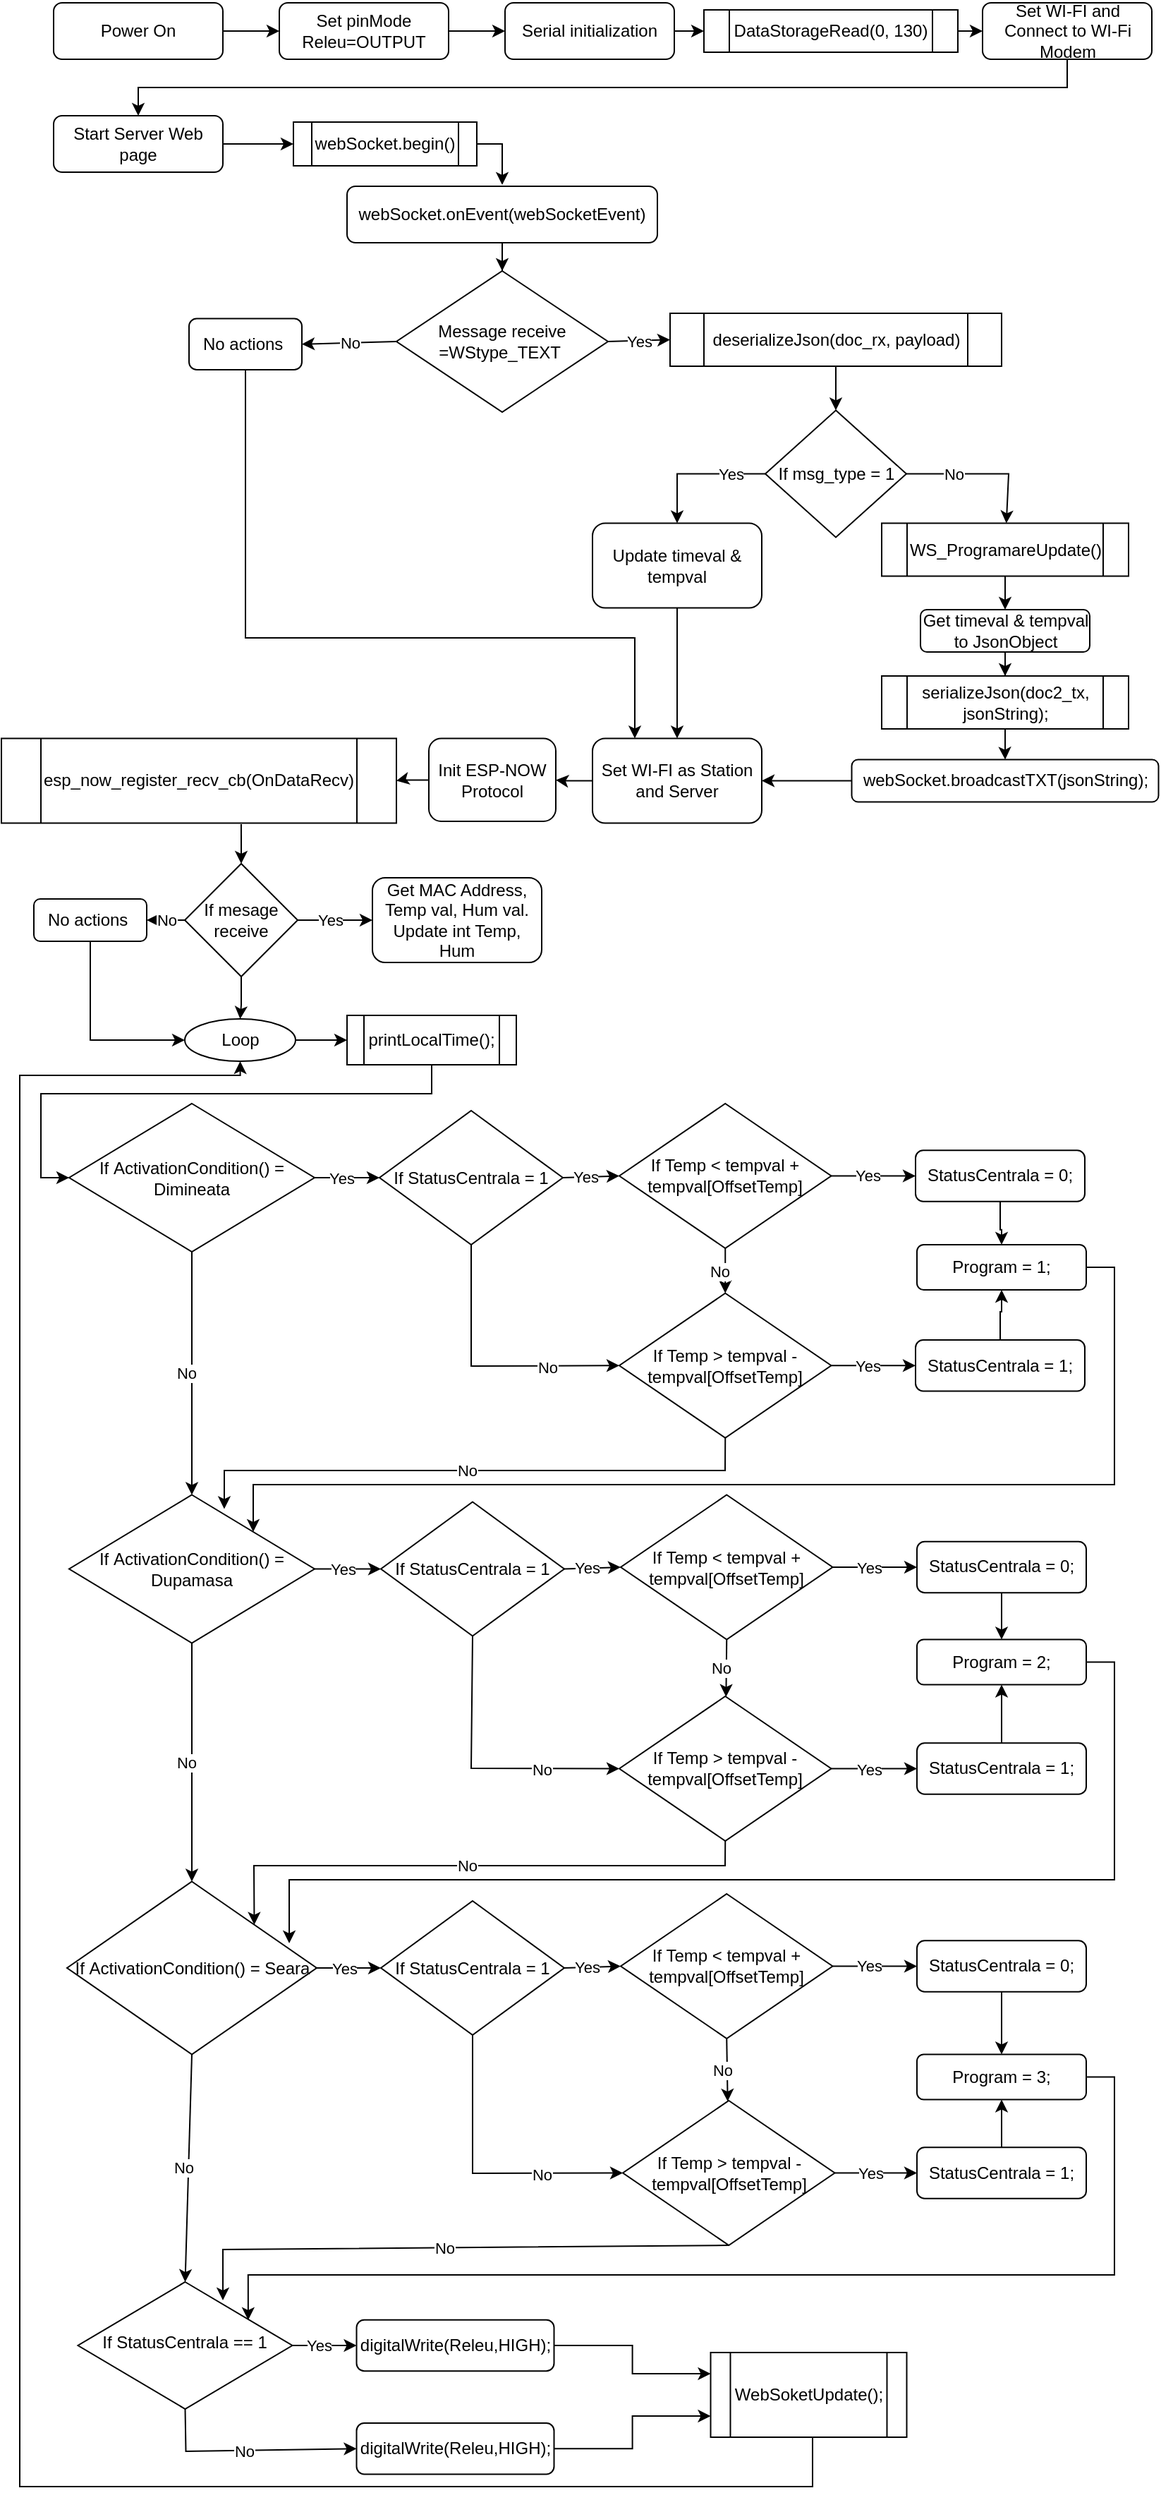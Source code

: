 <mxfile version="18.1.3" type="github">
  <diagram id="C5RBs43oDa-KdzZeNtuy" name="Page-1">
    <mxGraphModel dx="1673" dy="934" grid="1" gridSize="10" guides="1" tooltips="1" connect="1" arrows="1" fold="1" page="1" pageScale="1" pageWidth="827" pageHeight="1169" math="0" shadow="0">
      <root>
        <object label="" Master="" id="WIyWlLk6GJQsqaUBKTNV-0">
          <mxCell />
        </object>
        <mxCell id="WIyWlLk6GJQsqaUBKTNV-1" parent="WIyWlLk6GJQsqaUBKTNV-0" />
        <mxCell id="meUcSHUeITum9BE1VtoY-21" style="edgeStyle=orthogonalEdgeStyle;rounded=0;orthogonalLoop=1;jettySize=auto;html=1;exitX=1;exitY=0.5;exitDx=0;exitDy=0;entryX=0;entryY=0.5;entryDx=0;entryDy=0;" edge="1" parent="WIyWlLk6GJQsqaUBKTNV-1" source="WIyWlLk6GJQsqaUBKTNV-3" target="meUcSHUeITum9BE1VtoY-17">
          <mxGeometry relative="1" as="geometry" />
        </mxCell>
        <mxCell id="WIyWlLk6GJQsqaUBKTNV-3" value="Power On" style="rounded=1;whiteSpace=wrap;html=1;fontSize=12;glass=0;strokeWidth=1;shadow=0;" parent="WIyWlLk6GJQsqaUBKTNV-1" vertex="1">
          <mxGeometry x="40" y="40" width="120" height="40" as="geometry" />
        </mxCell>
        <mxCell id="WIyWlLk6GJQsqaUBKTNV-6" value="If StatusCentrala == 1" style="rhombus;whiteSpace=wrap;html=1;shadow=0;fontFamily=Helvetica;fontSize=12;align=center;strokeWidth=1;spacing=6;spacingTop=-4;" parent="WIyWlLk6GJQsqaUBKTNV-1" vertex="1">
          <mxGeometry x="57.25" y="1655" width="152" height="90" as="geometry" />
        </mxCell>
        <mxCell id="meUcSHUeITum9BE1VtoY-23" style="edgeStyle=orthogonalEdgeStyle;rounded=0;orthogonalLoop=1;jettySize=auto;html=1;exitX=1;exitY=0.5;exitDx=0;exitDy=0;entryX=0;entryY=0.5;entryDx=0;entryDy=0;" edge="1" parent="WIyWlLk6GJQsqaUBKTNV-1" source="meUcSHUeITum9BE1VtoY-15" target="meUcSHUeITum9BE1VtoY-62">
          <mxGeometry relative="1" as="geometry">
            <mxPoint x="520" y="60" as="targetPoint" />
          </mxGeometry>
        </mxCell>
        <mxCell id="meUcSHUeITum9BE1VtoY-15" value="Serial initialization" style="rounded=1;whiteSpace=wrap;html=1;fontSize=12;glass=0;strokeWidth=1;shadow=0;" vertex="1" parent="WIyWlLk6GJQsqaUBKTNV-1">
          <mxGeometry x="360" y="40" width="120" height="40" as="geometry" />
        </mxCell>
        <mxCell id="meUcSHUeITum9BE1VtoY-22" style="edgeStyle=orthogonalEdgeStyle;rounded=0;orthogonalLoop=1;jettySize=auto;html=1;exitX=1;exitY=0.5;exitDx=0;exitDy=0;entryX=0;entryY=0.5;entryDx=0;entryDy=0;" edge="1" parent="WIyWlLk6GJQsqaUBKTNV-1" source="meUcSHUeITum9BE1VtoY-17" target="meUcSHUeITum9BE1VtoY-15">
          <mxGeometry relative="1" as="geometry" />
        </mxCell>
        <mxCell id="meUcSHUeITum9BE1VtoY-17" value="Set pinMode Releu=OUTPUT" style="rounded=1;whiteSpace=wrap;html=1;fontSize=12;glass=0;strokeWidth=1;shadow=0;" vertex="1" parent="WIyWlLk6GJQsqaUBKTNV-1">
          <mxGeometry x="200" y="40" width="120" height="40" as="geometry" />
        </mxCell>
        <mxCell id="meUcSHUeITum9BE1VtoY-18" style="edgeStyle=orthogonalEdgeStyle;rounded=0;orthogonalLoop=1;jettySize=auto;html=1;exitX=0.5;exitY=1;exitDx=0;exitDy=0;" edge="1" parent="WIyWlLk6GJQsqaUBKTNV-1" source="meUcSHUeITum9BE1VtoY-15" target="meUcSHUeITum9BE1VtoY-15">
          <mxGeometry relative="1" as="geometry" />
        </mxCell>
        <mxCell id="meUcSHUeITum9BE1VtoY-25" style="edgeStyle=orthogonalEdgeStyle;rounded=0;orthogonalLoop=1;jettySize=auto;html=1;exitX=1;exitY=0.5;exitDx=0;exitDy=0;entryX=0;entryY=0.5;entryDx=0;entryDy=0;" edge="1" parent="WIyWlLk6GJQsqaUBKTNV-1" source="meUcSHUeITum9BE1VtoY-62" target="meUcSHUeITum9BE1VtoY-24">
          <mxGeometry relative="1" as="geometry">
            <mxPoint x="640" y="60" as="sourcePoint" />
          </mxGeometry>
        </mxCell>
        <mxCell id="meUcSHUeITum9BE1VtoY-28" style="edgeStyle=orthogonalEdgeStyle;rounded=0;orthogonalLoop=1;jettySize=auto;html=1;exitX=0.5;exitY=1;exitDx=0;exitDy=0;entryX=0.5;entryY=0;entryDx=0;entryDy=0;" edge="1" parent="WIyWlLk6GJQsqaUBKTNV-1" source="meUcSHUeITum9BE1VtoY-24" target="meUcSHUeITum9BE1VtoY-26">
          <mxGeometry relative="1" as="geometry" />
        </mxCell>
        <mxCell id="meUcSHUeITum9BE1VtoY-24" value="Set WI-FI and Connect to WI-Fi Modem" style="rounded=1;whiteSpace=wrap;html=1;fontSize=12;glass=0;strokeWidth=1;shadow=0;" vertex="1" parent="WIyWlLk6GJQsqaUBKTNV-1">
          <mxGeometry x="698.5" y="40" width="120" height="40" as="geometry" />
        </mxCell>
        <mxCell id="meUcSHUeITum9BE1VtoY-29" style="edgeStyle=orthogonalEdgeStyle;rounded=0;orthogonalLoop=1;jettySize=auto;html=1;exitX=1;exitY=0.5;exitDx=0;exitDy=0;entryX=0;entryY=0.5;entryDx=0;entryDy=0;" edge="1" parent="WIyWlLk6GJQsqaUBKTNV-1" source="meUcSHUeITum9BE1VtoY-26" target="meUcSHUeITum9BE1VtoY-60">
          <mxGeometry relative="1" as="geometry">
            <mxPoint x="200" y="140" as="targetPoint" />
          </mxGeometry>
        </mxCell>
        <mxCell id="meUcSHUeITum9BE1VtoY-26" value="Start Server Web page" style="rounded=1;whiteSpace=wrap;html=1;fontSize=12;glass=0;strokeWidth=1;shadow=0;" vertex="1" parent="WIyWlLk6GJQsqaUBKTNV-1">
          <mxGeometry x="40" y="120" width="120" height="40" as="geometry" />
        </mxCell>
        <mxCell id="meUcSHUeITum9BE1VtoY-32" style="edgeStyle=orthogonalEdgeStyle;rounded=0;orthogonalLoop=1;jettySize=auto;html=1;exitX=1;exitY=0.5;exitDx=0;exitDy=0;entryX=0.5;entryY=0;entryDx=0;entryDy=0;" edge="1" parent="WIyWlLk6GJQsqaUBKTNV-1" source="meUcSHUeITum9BE1VtoY-60" target="meUcSHUeITum9BE1VtoY-30">
          <mxGeometry relative="1" as="geometry">
            <mxPoint x="320" y="140" as="sourcePoint" />
          </mxGeometry>
        </mxCell>
        <mxCell id="meUcSHUeITum9BE1VtoY-36" style="edgeStyle=orthogonalEdgeStyle;rounded=0;orthogonalLoop=1;jettySize=auto;html=1;entryX=0.5;entryY=0;entryDx=0;entryDy=0;" edge="1" parent="WIyWlLk6GJQsqaUBKTNV-1" source="meUcSHUeITum9BE1VtoY-30" target="meUcSHUeITum9BE1VtoY-35">
          <mxGeometry relative="1" as="geometry" />
        </mxCell>
        <mxCell id="meUcSHUeITum9BE1VtoY-30" value="webSocket.onEvent(webSocketEvent)" style="rounded=1;whiteSpace=wrap;html=1;fontSize=12;glass=0;strokeWidth=1;shadow=0;perimeterSpacing=1;" vertex="1" parent="WIyWlLk6GJQsqaUBKTNV-1">
          <mxGeometry x="248" y="170" width="220" height="40" as="geometry" />
        </mxCell>
        <mxCell id="meUcSHUeITum9BE1VtoY-35" value="Message receive =WStype_TEXT&amp;nbsp;" style="rhombus;whiteSpace=wrap;html=1;strokeWidth=1;" vertex="1" parent="WIyWlLk6GJQsqaUBKTNV-1">
          <mxGeometry x="283" y="230" width="150" height="100" as="geometry" />
        </mxCell>
        <mxCell id="meUcSHUeITum9BE1VtoY-64" style="edgeStyle=orthogonalEdgeStyle;rounded=0;orthogonalLoop=1;jettySize=auto;html=1;exitX=0.5;exitY=1;exitDx=0;exitDy=0;entryX=0.5;entryY=0;entryDx=0;entryDy=0;" edge="1" parent="WIyWlLk6GJQsqaUBKTNV-1" source="meUcSHUeITum9BE1VtoY-38" target="meUcSHUeITum9BE1VtoY-63">
          <mxGeometry relative="1" as="geometry" />
        </mxCell>
        <mxCell id="meUcSHUeITum9BE1VtoY-38" value="Update timeval &amp;amp; tempval" style="rounded=1;whiteSpace=wrap;html=1;strokeWidth=1;" vertex="1" parent="WIyWlLk6GJQsqaUBKTNV-1">
          <mxGeometry x="422" y="408.75" width="120" height="60" as="geometry" />
        </mxCell>
        <mxCell id="meUcSHUeITum9BE1VtoY-42" style="edgeStyle=orthogonalEdgeStyle;rounded=0;orthogonalLoop=1;jettySize=auto;html=1;exitX=0.5;exitY=1;exitDx=0;exitDy=0;entryX=0.5;entryY=0;entryDx=0;entryDy=0;" edge="1" parent="WIyWlLk6GJQsqaUBKTNV-1" source="meUcSHUeITum9BE1VtoY-39" target="meUcSHUeITum9BE1VtoY-41">
          <mxGeometry relative="1" as="geometry" />
        </mxCell>
        <mxCell id="meUcSHUeITum9BE1VtoY-39" value="&lt;span style=&quot;&quot;&gt;deserializeJson&lt;/span&gt;(doc_rx, payload)" style="shape=process;whiteSpace=wrap;html=1;backgroundOutline=1;strokeWidth=1;" vertex="1" parent="WIyWlLk6GJQsqaUBKTNV-1">
          <mxGeometry x="477" y="260" width="235" height="37.5" as="geometry" />
        </mxCell>
        <mxCell id="meUcSHUeITum9BE1VtoY-41" value="If msg_type = 1" style="rhombus;whiteSpace=wrap;html=1;strokeWidth=1;" vertex="1" parent="WIyWlLk6GJQsqaUBKTNV-1">
          <mxGeometry x="544.5" y="328.75" width="100" height="90" as="geometry" />
        </mxCell>
        <mxCell id="meUcSHUeITum9BE1VtoY-45" value="" style="endArrow=classic;html=1;rounded=0;exitX=1;exitY=0.5;exitDx=0;exitDy=0;" edge="1" parent="WIyWlLk6GJQsqaUBKTNV-1" source="meUcSHUeITum9BE1VtoY-41" target="meUcSHUeITum9BE1VtoY-49">
          <mxGeometry relative="1" as="geometry">
            <mxPoint x="497" y="378.75" as="sourcePoint" />
            <mxPoint x="717" y="418.75" as="targetPoint" />
            <Array as="points">
              <mxPoint x="717" y="373.75" />
            </Array>
          </mxGeometry>
        </mxCell>
        <mxCell id="meUcSHUeITum9BE1VtoY-46" value="No" style="edgeLabel;resizable=0;html=1;align=center;verticalAlign=middle;strokeWidth=1;" connectable="0" vertex="1" parent="meUcSHUeITum9BE1VtoY-45">
          <mxGeometry relative="1" as="geometry">
            <mxPoint x="-21" as="offset" />
          </mxGeometry>
        </mxCell>
        <mxCell id="meUcSHUeITum9BE1VtoY-47" value="" style="endArrow=classic;html=1;rounded=0;exitX=0;exitY=0.5;exitDx=0;exitDy=0;entryX=0.5;entryY=0;entryDx=0;entryDy=0;" edge="1" parent="WIyWlLk6GJQsqaUBKTNV-1" source="meUcSHUeITum9BE1VtoY-41" target="meUcSHUeITum9BE1VtoY-38">
          <mxGeometry relative="1" as="geometry">
            <mxPoint x="497" y="378.75" as="sourcePoint" />
            <mxPoint x="476" y="408.75" as="targetPoint" />
            <Array as="points">
              <mxPoint x="482" y="373.75" />
            </Array>
          </mxGeometry>
        </mxCell>
        <mxCell id="meUcSHUeITum9BE1VtoY-48" value="Yes" style="edgeLabel;resizable=0;html=1;align=center;verticalAlign=middle;strokeWidth=1;" connectable="0" vertex="1" parent="meUcSHUeITum9BE1VtoY-47">
          <mxGeometry relative="1" as="geometry">
            <mxPoint x="24" as="offset" />
          </mxGeometry>
        </mxCell>
        <mxCell id="meUcSHUeITum9BE1VtoY-52" style="edgeStyle=orthogonalEdgeStyle;rounded=0;orthogonalLoop=1;jettySize=auto;html=1;" edge="1" parent="WIyWlLk6GJQsqaUBKTNV-1" source="meUcSHUeITum9BE1VtoY-49" target="meUcSHUeITum9BE1VtoY-50">
          <mxGeometry relative="1" as="geometry" />
        </mxCell>
        <mxCell id="meUcSHUeITum9BE1VtoY-49" value="WS_ProgramareUpdate()" style="shape=process;whiteSpace=wrap;html=1;backgroundOutline=1;strokeWidth=1;" vertex="1" parent="WIyWlLk6GJQsqaUBKTNV-1">
          <mxGeometry x="627" y="408.75" width="175" height="37.5" as="geometry" />
        </mxCell>
        <mxCell id="meUcSHUeITum9BE1VtoY-54" style="edgeStyle=orthogonalEdgeStyle;rounded=0;orthogonalLoop=1;jettySize=auto;html=1;entryX=0.5;entryY=0;entryDx=0;entryDy=0;" edge="1" parent="WIyWlLk6GJQsqaUBKTNV-1" source="meUcSHUeITum9BE1VtoY-50" target="meUcSHUeITum9BE1VtoY-59">
          <mxGeometry relative="1" as="geometry">
            <mxPoint x="714.5" y="526.25" as="targetPoint" />
          </mxGeometry>
        </mxCell>
        <mxCell id="meUcSHUeITum9BE1VtoY-50" value="Get timeval &amp;amp; tempval to JsonObject" style="rounded=1;whiteSpace=wrap;html=1;strokeWidth=1;" vertex="1" parent="WIyWlLk6GJQsqaUBKTNV-1">
          <mxGeometry x="654.5" y="470" width="120" height="30" as="geometry" />
        </mxCell>
        <mxCell id="meUcSHUeITum9BE1VtoY-56" style="edgeStyle=orthogonalEdgeStyle;rounded=0;orthogonalLoop=1;jettySize=auto;html=1;exitX=0.5;exitY=1;exitDx=0;exitDy=0;" edge="1" parent="WIyWlLk6GJQsqaUBKTNV-1" source="meUcSHUeITum9BE1VtoY-59" target="meUcSHUeITum9BE1VtoY-55">
          <mxGeometry relative="1" as="geometry">
            <mxPoint x="714.5" y="556.25" as="sourcePoint" />
          </mxGeometry>
        </mxCell>
        <mxCell id="meUcSHUeITum9BE1VtoY-65" style="edgeStyle=orthogonalEdgeStyle;rounded=0;orthogonalLoop=1;jettySize=auto;html=1;entryX=1;entryY=0.5;entryDx=0;entryDy=0;" edge="1" parent="WIyWlLk6GJQsqaUBKTNV-1" source="meUcSHUeITum9BE1VtoY-55" target="meUcSHUeITum9BE1VtoY-63">
          <mxGeometry relative="1" as="geometry" />
        </mxCell>
        <mxCell id="meUcSHUeITum9BE1VtoY-55" value="webSocket.broadcastTXT(jsonString);" style="rounded=1;whiteSpace=wrap;html=1;strokeWidth=1;" vertex="1" parent="WIyWlLk6GJQsqaUBKTNV-1">
          <mxGeometry x="605.75" y="576.25" width="217.5" height="30" as="geometry" />
        </mxCell>
        <mxCell id="meUcSHUeITum9BE1VtoY-57" value="h" style="endArrow=classic;html=1;rounded=0;exitX=1;exitY=0.5;exitDx=0;exitDy=0;entryX=0;entryY=0.5;entryDx=0;entryDy=0;" edge="1" parent="WIyWlLk6GJQsqaUBKTNV-1" source="meUcSHUeITum9BE1VtoY-35" target="meUcSHUeITum9BE1VtoY-39">
          <mxGeometry relative="1" as="geometry">
            <mxPoint x="448" y="300" as="sourcePoint" />
            <mxPoint x="533" y="279.5" as="targetPoint" />
          </mxGeometry>
        </mxCell>
        <mxCell id="meUcSHUeITum9BE1VtoY-58" value="Yes" style="edgeLabel;resizable=0;html=1;align=center;verticalAlign=middle;strokeWidth=1;" connectable="0" vertex="1" parent="meUcSHUeITum9BE1VtoY-57">
          <mxGeometry relative="1" as="geometry" />
        </mxCell>
        <mxCell id="meUcSHUeITum9BE1VtoY-59" value="serializeJson(doc2_tx, jsonString);" style="shape=process;whiteSpace=wrap;html=1;backgroundOutline=1;strokeWidth=1;" vertex="1" parent="WIyWlLk6GJQsqaUBKTNV-1">
          <mxGeometry x="627" y="517" width="175" height="37.5" as="geometry" />
        </mxCell>
        <mxCell id="meUcSHUeITum9BE1VtoY-60" value="&lt;span style=&quot;&quot;&gt;webSocket.begin()&lt;/span&gt;" style="shape=process;whiteSpace=wrap;html=1;backgroundOutline=1;strokeWidth=1;" vertex="1" parent="WIyWlLk6GJQsqaUBKTNV-1">
          <mxGeometry x="210" y="124.5" width="130" height="31" as="geometry" />
        </mxCell>
        <mxCell id="meUcSHUeITum9BE1VtoY-62" value="&lt;span style=&quot;&quot;&gt;DataStorageRead(0, 130)&lt;/span&gt;" style="shape=process;whiteSpace=wrap;html=1;backgroundOutline=1;strokeWidth=1;" vertex="1" parent="WIyWlLk6GJQsqaUBKTNV-1">
          <mxGeometry x="501" y="45" width="180" height="30" as="geometry" />
        </mxCell>
        <mxCell id="meUcSHUeITum9BE1VtoY-69" value="" style="edgeStyle=orthogonalEdgeStyle;rounded=0;orthogonalLoop=1;jettySize=auto;html=1;" edge="1" parent="WIyWlLk6GJQsqaUBKTNV-1" source="meUcSHUeITum9BE1VtoY-63" target="meUcSHUeITum9BE1VtoY-67">
          <mxGeometry relative="1" as="geometry" />
        </mxCell>
        <mxCell id="meUcSHUeITum9BE1VtoY-63" value="Set WI-FI as Station and Server" style="rounded=1;whiteSpace=wrap;html=1;strokeWidth=1;" vertex="1" parent="WIyWlLk6GJQsqaUBKTNV-1">
          <mxGeometry x="422" y="561.25" width="120" height="60" as="geometry" />
        </mxCell>
        <mxCell id="meUcSHUeITum9BE1VtoY-71" value="" style="edgeStyle=orthogonalEdgeStyle;rounded=0;orthogonalLoop=1;jettySize=auto;html=1;" edge="1" parent="WIyWlLk6GJQsqaUBKTNV-1" source="meUcSHUeITum9BE1VtoY-67" target="meUcSHUeITum9BE1VtoY-70">
          <mxGeometry relative="1" as="geometry" />
        </mxCell>
        <mxCell id="meUcSHUeITum9BE1VtoY-67" value="Init ESP-NOW Protocol" style="rounded=1;whiteSpace=wrap;html=1;strokeWidth=1;" vertex="1" parent="WIyWlLk6GJQsqaUBKTNV-1">
          <mxGeometry x="306" y="561.25" width="90" height="58.75" as="geometry" />
        </mxCell>
        <mxCell id="meUcSHUeITum9BE1VtoY-73" value="" style="edgeStyle=orthogonalEdgeStyle;rounded=0;orthogonalLoop=1;jettySize=auto;html=1;exitX=0.607;exitY=1.013;exitDx=0;exitDy=0;exitPerimeter=0;" edge="1" parent="WIyWlLk6GJQsqaUBKTNV-1" source="meUcSHUeITum9BE1VtoY-70" target="meUcSHUeITum9BE1VtoY-72">
          <mxGeometry relative="1" as="geometry" />
        </mxCell>
        <mxCell id="meUcSHUeITum9BE1VtoY-70" value="esp_now_register_recv_cb(OnDataRecv)" style="shape=process;whiteSpace=wrap;html=1;backgroundOutline=1;strokeWidth=1;" vertex="1" parent="WIyWlLk6GJQsqaUBKTNV-1">
          <mxGeometry x="3.0" y="561.25" width="280" height="60" as="geometry" />
        </mxCell>
        <mxCell id="meUcSHUeITum9BE1VtoY-88" value="" style="edgeStyle=orthogonalEdgeStyle;rounded=0;orthogonalLoop=1;jettySize=auto;html=1;" edge="1" parent="WIyWlLk6GJQsqaUBKTNV-1" source="meUcSHUeITum9BE1VtoY-72" target="meUcSHUeITum9BE1VtoY-87">
          <mxGeometry relative="1" as="geometry" />
        </mxCell>
        <mxCell id="meUcSHUeITum9BE1VtoY-72" value="If mesage receive" style="rhombus;whiteSpace=wrap;html=1;strokeWidth=1;" vertex="1" parent="WIyWlLk6GJQsqaUBKTNV-1">
          <mxGeometry x="133" y="650" width="80" height="80" as="geometry" />
        </mxCell>
        <mxCell id="meUcSHUeITum9BE1VtoY-74" value="Get MAC Address,&lt;br&gt;Temp val, Hum val.&lt;br&gt;Update int Temp, Hum" style="rounded=1;whiteSpace=wrap;html=1;strokeWidth=1;" vertex="1" parent="WIyWlLk6GJQsqaUBKTNV-1">
          <mxGeometry x="266" y="660" width="120" height="60" as="geometry" />
        </mxCell>
        <mxCell id="meUcSHUeITum9BE1VtoY-78" value="" style="endArrow=classic;html=1;rounded=0;exitX=1;exitY=0.5;exitDx=0;exitDy=0;entryX=0;entryY=0.5;entryDx=0;entryDy=0;" edge="1" parent="WIyWlLk6GJQsqaUBKTNV-1" source="meUcSHUeITum9BE1VtoY-72" target="meUcSHUeITum9BE1VtoY-74">
          <mxGeometry relative="1" as="geometry">
            <mxPoint x="186" y="788.75" as="sourcePoint" />
            <mxPoint x="286" y="788.75" as="targetPoint" />
          </mxGeometry>
        </mxCell>
        <mxCell id="meUcSHUeITum9BE1VtoY-79" value="Yes" style="edgeLabel;resizable=0;html=1;align=center;verticalAlign=middle;strokeWidth=1;" connectable="0" vertex="1" parent="meUcSHUeITum9BE1VtoY-78">
          <mxGeometry relative="1" as="geometry">
            <mxPoint x="-4" as="offset" />
          </mxGeometry>
        </mxCell>
        <mxCell id="meUcSHUeITum9BE1VtoY-91" style="edgeStyle=orthogonalEdgeStyle;rounded=0;orthogonalLoop=1;jettySize=auto;html=1;exitX=0.5;exitY=1;exitDx=0;exitDy=0;entryX=0.25;entryY=0;entryDx=0;entryDy=0;" edge="1" parent="WIyWlLk6GJQsqaUBKTNV-1" source="meUcSHUeITum9BE1VtoY-80" target="meUcSHUeITum9BE1VtoY-63">
          <mxGeometry relative="1" as="geometry">
            <Array as="points">
              <mxPoint x="176" y="490" />
              <mxPoint x="452" y="490" />
            </Array>
          </mxGeometry>
        </mxCell>
        <mxCell id="meUcSHUeITum9BE1VtoY-80" value="No actions&amp;nbsp;" style="rounded=1;whiteSpace=wrap;html=1;strokeWidth=1;" vertex="1" parent="WIyWlLk6GJQsqaUBKTNV-1">
          <mxGeometry x="136" y="263.75" width="80" height="36.25" as="geometry" />
        </mxCell>
        <mxCell id="meUcSHUeITum9BE1VtoY-82" value="" style="endArrow=classic;html=1;rounded=0;entryX=1;entryY=0.5;entryDx=0;entryDy=0;exitX=0;exitY=0.5;exitDx=0;exitDy=0;" edge="1" parent="WIyWlLk6GJQsqaUBKTNV-1" source="meUcSHUeITum9BE1VtoY-35" target="meUcSHUeITum9BE1VtoY-80">
          <mxGeometry relative="1" as="geometry">
            <mxPoint x="136" y="390" as="sourcePoint" />
            <mxPoint x="236" y="390" as="targetPoint" />
          </mxGeometry>
        </mxCell>
        <mxCell id="meUcSHUeITum9BE1VtoY-83" value="No" style="edgeLabel;resizable=0;html=1;align=center;verticalAlign=middle;strokeWidth=1;" connectable="0" vertex="1" parent="meUcSHUeITum9BE1VtoY-82">
          <mxGeometry relative="1" as="geometry" />
        </mxCell>
        <mxCell id="meUcSHUeITum9BE1VtoY-92" style="edgeStyle=orthogonalEdgeStyle;rounded=0;orthogonalLoop=1;jettySize=auto;html=1;exitX=0.5;exitY=1;exitDx=0;exitDy=0;entryX=0;entryY=0.5;entryDx=0;entryDy=0;" edge="1" parent="WIyWlLk6GJQsqaUBKTNV-1" source="meUcSHUeITum9BE1VtoY-84" target="meUcSHUeITum9BE1VtoY-87">
          <mxGeometry relative="1" as="geometry" />
        </mxCell>
        <mxCell id="meUcSHUeITum9BE1VtoY-84" value="No actions&amp;nbsp;" style="rounded=1;whiteSpace=wrap;html=1;strokeWidth=1;" vertex="1" parent="WIyWlLk6GJQsqaUBKTNV-1">
          <mxGeometry x="26.0" y="675" width="80" height="30" as="geometry" />
        </mxCell>
        <mxCell id="meUcSHUeITum9BE1VtoY-85" value="" style="endArrow=classic;html=1;rounded=0;entryX=1;entryY=0.5;entryDx=0;entryDy=0;exitX=0;exitY=0.5;exitDx=0;exitDy=0;" edge="1" parent="WIyWlLk6GJQsqaUBKTNV-1" target="meUcSHUeITum9BE1VtoY-84" source="meUcSHUeITum9BE1VtoY-72">
          <mxGeometry relative="1" as="geometry">
            <mxPoint x="150" y="570" as="sourcePoint" />
            <mxPoint x="133" y="806.25" as="targetPoint" />
          </mxGeometry>
        </mxCell>
        <mxCell id="meUcSHUeITum9BE1VtoY-86" value="No" style="edgeLabel;resizable=0;html=1;align=center;verticalAlign=middle;strokeWidth=1;" connectable="0" vertex="1" parent="meUcSHUeITum9BE1VtoY-85">
          <mxGeometry relative="1" as="geometry" />
        </mxCell>
        <mxCell id="meUcSHUeITum9BE1VtoY-90" value="" style="edgeStyle=orthogonalEdgeStyle;rounded=0;orthogonalLoop=1;jettySize=auto;html=1;" edge="1" parent="WIyWlLk6GJQsqaUBKTNV-1" source="meUcSHUeITum9BE1VtoY-87" target="meUcSHUeITum9BE1VtoY-89">
          <mxGeometry relative="1" as="geometry" />
        </mxCell>
        <mxCell id="meUcSHUeITum9BE1VtoY-192" style="edgeStyle=orthogonalEdgeStyle;rounded=0;orthogonalLoop=1;jettySize=auto;html=1;exitX=0.5;exitY=1;exitDx=0;exitDy=0;entryX=0.5;entryY=1;entryDx=0;entryDy=0;" edge="1" parent="WIyWlLk6GJQsqaUBKTNV-1" source="meUcSHUeITum9BE1VtoY-189" target="meUcSHUeITum9BE1VtoY-87">
          <mxGeometry relative="1" as="geometry">
            <Array as="points">
              <mxPoint x="578" y="1765" />
              <mxPoint x="578" y="1800" />
              <mxPoint x="16" y="1800" />
              <mxPoint x="16" y="800" />
              <mxPoint x="172" y="800" />
            </Array>
          </mxGeometry>
        </mxCell>
        <mxCell id="meUcSHUeITum9BE1VtoY-87" value="Loop" style="ellipse;whiteSpace=wrap;html=1;strokeWidth=1;" vertex="1" parent="WIyWlLk6GJQsqaUBKTNV-1">
          <mxGeometry x="133" y="760" width="78.5" height="30" as="geometry" />
        </mxCell>
        <mxCell id="meUcSHUeITum9BE1VtoY-104" style="edgeStyle=orthogonalEdgeStyle;rounded=0;orthogonalLoop=1;jettySize=auto;html=1;exitX=0.5;exitY=1;exitDx=0;exitDy=0;entryX=0;entryY=0.5;entryDx=0;entryDy=0;" edge="1" parent="WIyWlLk6GJQsqaUBKTNV-1" source="meUcSHUeITum9BE1VtoY-89" target="meUcSHUeITum9BE1VtoY-94">
          <mxGeometry relative="1" as="geometry">
            <Array as="points">
              <mxPoint x="308" y="813" />
              <mxPoint x="31.0" y="813" />
              <mxPoint x="31.0" y="873" />
            </Array>
          </mxGeometry>
        </mxCell>
        <mxCell id="meUcSHUeITum9BE1VtoY-89" value="printLocalTime();" style="shape=process;whiteSpace=wrap;html=1;backgroundOutline=1;strokeWidth=1;" vertex="1" parent="WIyWlLk6GJQsqaUBKTNV-1">
          <mxGeometry x="248" y="757.5" width="120" height="35" as="geometry" />
        </mxCell>
        <mxCell id="meUcSHUeITum9BE1VtoY-94" value="If&amp;nbsp;ActivationCondition() = Dimineata" style="rhombus;whiteSpace=wrap;html=1;strokeWidth=1;" vertex="1" parent="WIyWlLk6GJQsqaUBKTNV-1">
          <mxGeometry x="51" y="820" width="174" height="105" as="geometry" />
        </mxCell>
        <mxCell id="meUcSHUeITum9BE1VtoY-95" value="If StatusCentrala = 1" style="rhombus;whiteSpace=wrap;html=1;strokeWidth=1;" vertex="1" parent="WIyWlLk6GJQsqaUBKTNV-1">
          <mxGeometry x="271" y="825" width="130" height="95" as="geometry" />
        </mxCell>
        <mxCell id="meUcSHUeITum9BE1VtoY-97" value="If Temp &amp;lt; tempval + tempval[OffsetTemp]" style="rhombus;whiteSpace=wrap;html=1;strokeWidth=1;" vertex="1" parent="WIyWlLk6GJQsqaUBKTNV-1">
          <mxGeometry x="441" y="820" width="150.25" height="102.5" as="geometry" />
        </mxCell>
        <mxCell id="meUcSHUeITum9BE1VtoY-100" value="" style="endArrow=classic;html=1;rounded=0;exitX=1;exitY=0.5;exitDx=0;exitDy=0;entryX=0;entryY=0.5;entryDx=0;entryDy=0;" edge="1" parent="WIyWlLk6GJQsqaUBKTNV-1" source="meUcSHUeITum9BE1VtoY-94" target="meUcSHUeITum9BE1VtoY-95">
          <mxGeometry relative="1" as="geometry">
            <mxPoint x="-132" y="797.5" as="sourcePoint" />
            <mxPoint x="-79" y="797.5" as="targetPoint" />
          </mxGeometry>
        </mxCell>
        <mxCell id="meUcSHUeITum9BE1VtoY-101" value="Yes" style="edgeLabel;resizable=0;html=1;align=center;verticalAlign=middle;strokeWidth=1;" connectable="0" vertex="1" parent="meUcSHUeITum9BE1VtoY-100">
          <mxGeometry relative="1" as="geometry">
            <mxPoint x="-4" as="offset" />
          </mxGeometry>
        </mxCell>
        <mxCell id="meUcSHUeITum9BE1VtoY-102" value="" style="endArrow=classic;html=1;rounded=0;exitX=1;exitY=0.5;exitDx=0;exitDy=0;entryX=0;entryY=0.5;entryDx=0;entryDy=0;" edge="1" parent="WIyWlLk6GJQsqaUBKTNV-1" source="meUcSHUeITum9BE1VtoY-95" target="meUcSHUeITum9BE1VtoY-97">
          <mxGeometry relative="1" as="geometry">
            <mxPoint x="235" y="882.5" as="sourcePoint" />
            <mxPoint x="281" y="882.5" as="targetPoint" />
          </mxGeometry>
        </mxCell>
        <mxCell id="meUcSHUeITum9BE1VtoY-103" value="Yes" style="edgeLabel;resizable=0;html=1;align=center;verticalAlign=middle;strokeWidth=1;" connectable="0" vertex="1" parent="meUcSHUeITum9BE1VtoY-102">
          <mxGeometry relative="1" as="geometry">
            <mxPoint x="-4" as="offset" />
          </mxGeometry>
        </mxCell>
        <mxCell id="meUcSHUeITum9BE1VtoY-105" value="If Temp &amp;gt; tempval - tempval[OffsetTemp]" style="rhombus;whiteSpace=wrap;html=1;strokeWidth=1;" vertex="1" parent="WIyWlLk6GJQsqaUBKTNV-1">
          <mxGeometry x="441" y="954.37" width="150.25" height="102.5" as="geometry" />
        </mxCell>
        <mxCell id="meUcSHUeITum9BE1VtoY-106" value="" style="endArrow=classic;html=1;rounded=0;entryX=0;entryY=0.5;entryDx=0;entryDy=0;exitX=0.5;exitY=1;exitDx=0;exitDy=0;" edge="1" parent="WIyWlLk6GJQsqaUBKTNV-1" source="meUcSHUeITum9BE1VtoY-95" target="meUcSHUeITum9BE1VtoY-105">
          <mxGeometry relative="1" as="geometry">
            <mxPoint x="-212" y="797.5" as="sourcePoint" />
            <mxPoint x="-239" y="797.5" as="targetPoint" />
            <Array as="points">
              <mxPoint x="336" y="1006" />
            </Array>
          </mxGeometry>
        </mxCell>
        <mxCell id="meUcSHUeITum9BE1VtoY-107" value="No" style="edgeLabel;resizable=0;html=1;align=center;verticalAlign=middle;strokeWidth=1;" connectable="0" vertex="1" parent="meUcSHUeITum9BE1VtoY-106">
          <mxGeometry relative="1" as="geometry">
            <mxPoint x="44" y="1" as="offset" />
          </mxGeometry>
        </mxCell>
        <mxCell id="meUcSHUeITum9BE1VtoY-141" value="" style="edgeStyle=orthogonalEdgeStyle;rounded=0;orthogonalLoop=1;jettySize=auto;html=1;" edge="1" parent="WIyWlLk6GJQsqaUBKTNV-1" source="meUcSHUeITum9BE1VtoY-110" target="meUcSHUeITum9BE1VtoY-140">
          <mxGeometry relative="1" as="geometry" />
        </mxCell>
        <mxCell id="meUcSHUeITum9BE1VtoY-110" value="StatusCentrala = 0;" style="rounded=1;whiteSpace=wrap;html=1;strokeWidth=1;" vertex="1" parent="WIyWlLk6GJQsqaUBKTNV-1">
          <mxGeometry x="651" y="853.12" width="120" height="36.25" as="geometry" />
        </mxCell>
        <mxCell id="meUcSHUeITum9BE1VtoY-111" value="" style="endArrow=classic;html=1;rounded=0;exitX=1;exitY=0.5;exitDx=0;exitDy=0;entryX=0;entryY=0.5;entryDx=0;entryDy=0;" edge="1" parent="WIyWlLk6GJQsqaUBKTNV-1" source="meUcSHUeITum9BE1VtoY-97" target="meUcSHUeITum9BE1VtoY-110">
          <mxGeometry relative="1" as="geometry">
            <mxPoint x="411" y="882.5" as="sourcePoint" />
            <mxPoint x="451" y="881.25" as="targetPoint" />
          </mxGeometry>
        </mxCell>
        <mxCell id="meUcSHUeITum9BE1VtoY-112" value="Yes" style="edgeLabel;resizable=0;html=1;align=center;verticalAlign=middle;strokeWidth=1;" connectable="0" vertex="1" parent="meUcSHUeITum9BE1VtoY-111">
          <mxGeometry relative="1" as="geometry">
            <mxPoint x="-4" as="offset" />
          </mxGeometry>
        </mxCell>
        <mxCell id="meUcSHUeITum9BE1VtoY-142" value="" style="edgeStyle=orthogonalEdgeStyle;rounded=0;orthogonalLoop=1;jettySize=auto;html=1;" edge="1" parent="WIyWlLk6GJQsqaUBKTNV-1" source="meUcSHUeITum9BE1VtoY-113" target="meUcSHUeITum9BE1VtoY-140">
          <mxGeometry relative="1" as="geometry" />
        </mxCell>
        <mxCell id="meUcSHUeITum9BE1VtoY-113" value="StatusCentrala = 1;" style="rounded=1;whiteSpace=wrap;html=1;strokeWidth=1;" vertex="1" parent="WIyWlLk6GJQsqaUBKTNV-1">
          <mxGeometry x="651" y="987.5" width="120" height="36.25" as="geometry" />
        </mxCell>
        <mxCell id="meUcSHUeITum9BE1VtoY-114" value="" style="endArrow=classic;html=1;rounded=0;exitX=1;exitY=0.5;exitDx=0;exitDy=0;entryX=0;entryY=0.5;entryDx=0;entryDy=0;" edge="1" parent="WIyWlLk6GJQsqaUBKTNV-1" target="meUcSHUeITum9BE1VtoY-113" source="meUcSHUeITum9BE1VtoY-105">
          <mxGeometry relative="1" as="geometry">
            <mxPoint x="608.5" y="1035.63" as="sourcePoint" />
            <mxPoint x="468.25" y="1045.63" as="targetPoint" />
          </mxGeometry>
        </mxCell>
        <mxCell id="meUcSHUeITum9BE1VtoY-115" value="Yes" style="edgeLabel;resizable=0;html=1;align=center;verticalAlign=middle;strokeWidth=1;" connectable="0" vertex="1" parent="meUcSHUeITum9BE1VtoY-114">
          <mxGeometry relative="1" as="geometry">
            <mxPoint x="-4" as="offset" />
          </mxGeometry>
        </mxCell>
        <mxCell id="meUcSHUeITum9BE1VtoY-116" value="If StatusCentrala = 1" style="rhombus;whiteSpace=wrap;html=1;strokeWidth=1;" vertex="1" parent="WIyWlLk6GJQsqaUBKTNV-1">
          <mxGeometry x="272" y="1102.25" width="130" height="95" as="geometry" />
        </mxCell>
        <mxCell id="meUcSHUeITum9BE1VtoY-117" value="If Temp &amp;lt; tempval + tempval[OffsetTemp]" style="rhombus;whiteSpace=wrap;html=1;strokeWidth=1;" vertex="1" parent="WIyWlLk6GJQsqaUBKTNV-1">
          <mxGeometry x="442" y="1097.25" width="150.25" height="102.5" as="geometry" />
        </mxCell>
        <mxCell id="meUcSHUeITum9BE1VtoY-120" value="" style="endArrow=classic;html=1;rounded=0;exitX=1;exitY=0.5;exitDx=0;exitDy=0;entryX=0;entryY=0.5;entryDx=0;entryDy=0;" edge="1" parent="WIyWlLk6GJQsqaUBKTNV-1" source="meUcSHUeITum9BE1VtoY-116" target="meUcSHUeITum9BE1VtoY-117">
          <mxGeometry relative="1" as="geometry">
            <mxPoint x="236" y="1159.75" as="sourcePoint" />
            <mxPoint x="282" y="1159.75" as="targetPoint" />
          </mxGeometry>
        </mxCell>
        <mxCell id="meUcSHUeITum9BE1VtoY-121" value="Yes" style="edgeLabel;resizable=0;html=1;align=center;verticalAlign=middle;strokeWidth=1;" connectable="0" vertex="1" parent="meUcSHUeITum9BE1VtoY-120">
          <mxGeometry relative="1" as="geometry">
            <mxPoint x="-4" as="offset" />
          </mxGeometry>
        </mxCell>
        <mxCell id="meUcSHUeITum9BE1VtoY-122" value="If Temp &amp;gt; tempval - tempval[OffsetTemp]" style="rhombus;whiteSpace=wrap;html=1;strokeWidth=1;" vertex="1" parent="WIyWlLk6GJQsqaUBKTNV-1">
          <mxGeometry x="441" y="1240" width="150.25" height="102.5" as="geometry" />
        </mxCell>
        <mxCell id="meUcSHUeITum9BE1VtoY-123" value="" style="endArrow=classic;html=1;rounded=0;entryX=0;entryY=0.5;entryDx=0;entryDy=0;exitX=0.5;exitY=1;exitDx=0;exitDy=0;" edge="1" parent="WIyWlLk6GJQsqaUBKTNV-1" source="meUcSHUeITum9BE1VtoY-116" target="meUcSHUeITum9BE1VtoY-122">
          <mxGeometry relative="1" as="geometry">
            <mxPoint x="-211" y="1074.75" as="sourcePoint" />
            <mxPoint x="-238" y="1074.75" as="targetPoint" />
            <Array as="points">
              <mxPoint x="336" y="1291" />
            </Array>
          </mxGeometry>
        </mxCell>
        <mxCell id="meUcSHUeITum9BE1VtoY-124" value="No" style="edgeLabel;resizable=0;html=1;align=center;verticalAlign=middle;strokeWidth=1;" connectable="0" vertex="1" parent="meUcSHUeITum9BE1VtoY-123">
          <mxGeometry relative="1" as="geometry">
            <mxPoint x="44" y="1" as="offset" />
          </mxGeometry>
        </mxCell>
        <mxCell id="meUcSHUeITum9BE1VtoY-145" value="" style="edgeStyle=orthogonalEdgeStyle;rounded=0;orthogonalLoop=1;jettySize=auto;html=1;" edge="1" parent="WIyWlLk6GJQsqaUBKTNV-1" source="meUcSHUeITum9BE1VtoY-125" target="meUcSHUeITum9BE1VtoY-143">
          <mxGeometry relative="1" as="geometry" />
        </mxCell>
        <mxCell id="meUcSHUeITum9BE1VtoY-125" value="StatusCentrala = 0;" style="rounded=1;whiteSpace=wrap;html=1;strokeWidth=1;" vertex="1" parent="WIyWlLk6GJQsqaUBKTNV-1">
          <mxGeometry x="652" y="1130.37" width="120" height="36.25" as="geometry" />
        </mxCell>
        <mxCell id="meUcSHUeITum9BE1VtoY-126" value="" style="endArrow=classic;html=1;rounded=0;exitX=1;exitY=0.5;exitDx=0;exitDy=0;entryX=0;entryY=0.5;entryDx=0;entryDy=0;" edge="1" parent="WIyWlLk6GJQsqaUBKTNV-1" source="meUcSHUeITum9BE1VtoY-117" target="meUcSHUeITum9BE1VtoY-125">
          <mxGeometry relative="1" as="geometry">
            <mxPoint x="412" y="1159.75" as="sourcePoint" />
            <mxPoint x="452" y="1158.5" as="targetPoint" />
          </mxGeometry>
        </mxCell>
        <mxCell id="meUcSHUeITum9BE1VtoY-127" value="Yes" style="edgeLabel;resizable=0;html=1;align=center;verticalAlign=middle;strokeWidth=1;" connectable="0" vertex="1" parent="meUcSHUeITum9BE1VtoY-126">
          <mxGeometry relative="1" as="geometry">
            <mxPoint x="-4" as="offset" />
          </mxGeometry>
        </mxCell>
        <mxCell id="meUcSHUeITum9BE1VtoY-144" value="" style="edgeStyle=orthogonalEdgeStyle;rounded=0;orthogonalLoop=1;jettySize=auto;html=1;" edge="1" parent="WIyWlLk6GJQsqaUBKTNV-1" source="meUcSHUeITum9BE1VtoY-128" target="meUcSHUeITum9BE1VtoY-143">
          <mxGeometry relative="1" as="geometry" />
        </mxCell>
        <mxCell id="meUcSHUeITum9BE1VtoY-128" value="StatusCentrala = 1;" style="rounded=1;whiteSpace=wrap;html=1;strokeWidth=1;" vertex="1" parent="WIyWlLk6GJQsqaUBKTNV-1">
          <mxGeometry x="652" y="1273.13" width="120" height="36.25" as="geometry" />
        </mxCell>
        <mxCell id="meUcSHUeITum9BE1VtoY-129" value="" style="endArrow=classic;html=1;rounded=0;exitX=1;exitY=0.5;exitDx=0;exitDy=0;entryX=0;entryY=0.5;entryDx=0;entryDy=0;" edge="1" parent="WIyWlLk6GJQsqaUBKTNV-1" source="meUcSHUeITum9BE1VtoY-122" target="meUcSHUeITum9BE1VtoY-128">
          <mxGeometry relative="1" as="geometry">
            <mxPoint x="612" y="1312.88" as="sourcePoint" />
            <mxPoint x="471.75" y="1322.88" as="targetPoint" />
          </mxGeometry>
        </mxCell>
        <mxCell id="meUcSHUeITum9BE1VtoY-130" value="Yes" style="edgeLabel;resizable=0;html=1;align=center;verticalAlign=middle;strokeWidth=1;" connectable="0" vertex="1" parent="meUcSHUeITum9BE1VtoY-129">
          <mxGeometry relative="1" as="geometry">
            <mxPoint x="-4" as="offset" />
          </mxGeometry>
        </mxCell>
        <mxCell id="meUcSHUeITum9BE1VtoY-132" value="If&amp;nbsp;ActivationCondition() = Dupamasa" style="rhombus;whiteSpace=wrap;html=1;strokeWidth=1;" vertex="1" parent="WIyWlLk6GJQsqaUBKTNV-1">
          <mxGeometry x="51" y="1097.25" width="174" height="105" as="geometry" />
        </mxCell>
        <mxCell id="meUcSHUeITum9BE1VtoY-133" value="" style="endArrow=classic;html=1;rounded=0;exitX=1;exitY=0.5;exitDx=0;exitDy=0;entryX=0;entryY=0.5;entryDx=0;entryDy=0;" edge="1" parent="WIyWlLk6GJQsqaUBKTNV-1" source="meUcSHUeITum9BE1VtoY-132" target="meUcSHUeITum9BE1VtoY-116">
          <mxGeometry relative="1" as="geometry">
            <mxPoint x="225" y="862.25" as="sourcePoint" />
            <mxPoint x="271" y="862.25" as="targetPoint" />
          </mxGeometry>
        </mxCell>
        <mxCell id="meUcSHUeITum9BE1VtoY-134" value="Yes" style="edgeLabel;resizable=0;html=1;align=center;verticalAlign=middle;strokeWidth=1;" connectable="0" vertex="1" parent="meUcSHUeITum9BE1VtoY-133">
          <mxGeometry relative="1" as="geometry">
            <mxPoint x="-4" as="offset" />
          </mxGeometry>
        </mxCell>
        <mxCell id="meUcSHUeITum9BE1VtoY-135" value="" style="endArrow=classic;html=1;rounded=0;exitX=0.5;exitY=1;exitDx=0;exitDy=0;entryX=0.5;entryY=0;entryDx=0;entryDy=0;" edge="1" parent="WIyWlLk6GJQsqaUBKTNV-1" source="meUcSHUeITum9BE1VtoY-94" target="meUcSHUeITum9BE1VtoY-132">
          <mxGeometry relative="1" as="geometry">
            <mxPoint x="245" y="892.5" as="sourcePoint" />
            <mxPoint x="291" y="892.5" as="targetPoint" />
          </mxGeometry>
        </mxCell>
        <mxCell id="meUcSHUeITum9BE1VtoY-136" value="No" style="edgeLabel;resizable=0;html=1;align=center;verticalAlign=middle;strokeWidth=1;" connectable="0" vertex="1" parent="meUcSHUeITum9BE1VtoY-135">
          <mxGeometry relative="1" as="geometry">
            <mxPoint x="-4" as="offset" />
          </mxGeometry>
        </mxCell>
        <mxCell id="meUcSHUeITum9BE1VtoY-138" value="" style="endArrow=classic;html=1;rounded=0;exitX=0.5;exitY=1;exitDx=0;exitDy=0;" edge="1" parent="WIyWlLk6GJQsqaUBKTNV-1" source="meUcSHUeITum9BE1VtoY-97" target="meUcSHUeITum9BE1VtoY-105">
          <mxGeometry relative="1" as="geometry">
            <mxPoint x="601.25" y="881.25" as="sourcePoint" />
            <mxPoint x="661" y="881.245" as="targetPoint" />
          </mxGeometry>
        </mxCell>
        <mxCell id="meUcSHUeITum9BE1VtoY-139" value="No" style="edgeLabel;resizable=0;html=1;align=center;verticalAlign=middle;strokeWidth=1;" connectable="0" vertex="1" parent="meUcSHUeITum9BE1VtoY-138">
          <mxGeometry relative="1" as="geometry">
            <mxPoint x="-4" as="offset" />
          </mxGeometry>
        </mxCell>
        <mxCell id="meUcSHUeITum9BE1VtoY-197" style="edgeStyle=orthogonalEdgeStyle;rounded=0;orthogonalLoop=1;jettySize=auto;html=1;exitX=1;exitY=0.5;exitDx=0;exitDy=0;entryX=1;entryY=0;entryDx=0;entryDy=0;" edge="1" parent="WIyWlLk6GJQsqaUBKTNV-1" source="meUcSHUeITum9BE1VtoY-140" target="meUcSHUeITum9BE1VtoY-132">
          <mxGeometry relative="1" as="geometry">
            <Array as="points">
              <mxPoint x="792" y="936" />
              <mxPoint x="792" y="1090" />
              <mxPoint x="182" y="1090" />
            </Array>
          </mxGeometry>
        </mxCell>
        <mxCell id="meUcSHUeITum9BE1VtoY-140" value="Program = 1;" style="rounded=1;whiteSpace=wrap;html=1;strokeWidth=1;" vertex="1" parent="WIyWlLk6GJQsqaUBKTNV-1">
          <mxGeometry x="652" y="920" width="120" height="32" as="geometry" />
        </mxCell>
        <mxCell id="meUcSHUeITum9BE1VtoY-198" style="edgeStyle=orthogonalEdgeStyle;rounded=0;orthogonalLoop=1;jettySize=auto;html=1;exitX=1;exitY=0.5;exitDx=0;exitDy=0;entryX=0.89;entryY=0.357;entryDx=0;entryDy=0;entryPerimeter=0;" edge="1" parent="WIyWlLk6GJQsqaUBKTNV-1" source="meUcSHUeITum9BE1VtoY-143" target="meUcSHUeITum9BE1VtoY-168">
          <mxGeometry relative="1" as="geometry">
            <Array as="points">
              <mxPoint x="792" y="1216" />
              <mxPoint x="792" y="1370" />
              <mxPoint x="207" y="1370" />
            </Array>
          </mxGeometry>
        </mxCell>
        <mxCell id="meUcSHUeITum9BE1VtoY-143" value="Program = 2;" style="rounded=1;whiteSpace=wrap;html=1;strokeWidth=1;" vertex="1" parent="WIyWlLk6GJQsqaUBKTNV-1">
          <mxGeometry x="652" y="1199.75" width="120" height="32" as="geometry" />
        </mxCell>
        <mxCell id="meUcSHUeITum9BE1VtoY-146" value="" style="endArrow=classic;html=1;rounded=0;exitX=0.5;exitY=1;exitDx=0;exitDy=0;" edge="1" parent="WIyWlLk6GJQsqaUBKTNV-1" source="meUcSHUeITum9BE1VtoY-117" target="meUcSHUeITum9BE1VtoY-122">
          <mxGeometry relative="1" as="geometry">
            <mxPoint x="526.125" y="912.25" as="sourcePoint" />
            <mxPoint x="526.125" y="977.25" as="targetPoint" />
          </mxGeometry>
        </mxCell>
        <mxCell id="meUcSHUeITum9BE1VtoY-147" value="No" style="edgeLabel;resizable=0;html=1;align=center;verticalAlign=middle;strokeWidth=1;" connectable="0" vertex="1" parent="meUcSHUeITum9BE1VtoY-146">
          <mxGeometry relative="1" as="geometry">
            <mxPoint x="-4" as="offset" />
          </mxGeometry>
        </mxCell>
        <mxCell id="meUcSHUeITum9BE1VtoY-151" value="" style="endArrow=classic;html=1;rounded=0;exitX=0.5;exitY=1;exitDx=0;exitDy=0;entryX=0.632;entryY=0.095;entryDx=0;entryDy=0;entryPerimeter=0;" edge="1" parent="WIyWlLk6GJQsqaUBKTNV-1" source="meUcSHUeITum9BE1VtoY-105" target="meUcSHUeITum9BE1VtoY-132">
          <mxGeometry relative="1" as="geometry">
            <mxPoint x="526.125" y="932.5" as="sourcePoint" />
            <mxPoint x="526.125" y="997.5" as="targetPoint" />
            <Array as="points">
              <mxPoint x="516" y="1080" />
              <mxPoint x="161" y="1080" />
            </Array>
          </mxGeometry>
        </mxCell>
        <mxCell id="meUcSHUeITum9BE1VtoY-152" value="No" style="edgeLabel;resizable=0;html=1;align=center;verticalAlign=middle;strokeWidth=1;" connectable="0" vertex="1" parent="meUcSHUeITum9BE1VtoY-151">
          <mxGeometry relative="1" as="geometry">
            <mxPoint x="-4" as="offset" />
          </mxGeometry>
        </mxCell>
        <mxCell id="meUcSHUeITum9BE1VtoY-153" value="If StatusCentrala = 1" style="rhombus;whiteSpace=wrap;html=1;strokeWidth=1;" vertex="1" parent="WIyWlLk6GJQsqaUBKTNV-1">
          <mxGeometry x="272" y="1385" width="130" height="95" as="geometry" />
        </mxCell>
        <mxCell id="meUcSHUeITum9BE1VtoY-154" value="If Temp &amp;lt; tempval + tempval[OffsetTemp]" style="rhombus;whiteSpace=wrap;html=1;strokeWidth=1;" vertex="1" parent="WIyWlLk6GJQsqaUBKTNV-1">
          <mxGeometry x="442" y="1380" width="150.25" height="102.5" as="geometry" />
        </mxCell>
        <mxCell id="meUcSHUeITum9BE1VtoY-155" value="" style="endArrow=classic;html=1;rounded=0;exitX=1;exitY=0.5;exitDx=0;exitDy=0;entryX=0;entryY=0.5;entryDx=0;entryDy=0;" edge="1" parent="WIyWlLk6GJQsqaUBKTNV-1" source="meUcSHUeITum9BE1VtoY-153" target="meUcSHUeITum9BE1VtoY-154">
          <mxGeometry relative="1" as="geometry">
            <mxPoint x="236" y="1442.5" as="sourcePoint" />
            <mxPoint x="282" y="1442.5" as="targetPoint" />
          </mxGeometry>
        </mxCell>
        <mxCell id="meUcSHUeITum9BE1VtoY-156" value="Yes" style="edgeLabel;resizable=0;html=1;align=center;verticalAlign=middle;strokeWidth=1;" connectable="0" vertex="1" parent="meUcSHUeITum9BE1VtoY-155">
          <mxGeometry relative="1" as="geometry">
            <mxPoint x="-4" as="offset" />
          </mxGeometry>
        </mxCell>
        <mxCell id="meUcSHUeITum9BE1VtoY-157" value="If Temp &amp;gt; tempval - tempval[OffsetTemp]" style="rhombus;whiteSpace=wrap;html=1;strokeWidth=1;" vertex="1" parent="WIyWlLk6GJQsqaUBKTNV-1">
          <mxGeometry x="443.5" y="1526.5" width="150.25" height="102.5" as="geometry" />
        </mxCell>
        <mxCell id="meUcSHUeITum9BE1VtoY-158" value="" style="endArrow=classic;html=1;rounded=0;entryX=0;entryY=0.5;entryDx=0;entryDy=0;exitX=0.5;exitY=1;exitDx=0;exitDy=0;" edge="1" parent="WIyWlLk6GJQsqaUBKTNV-1" source="meUcSHUeITum9BE1VtoY-153" target="meUcSHUeITum9BE1VtoY-157">
          <mxGeometry relative="1" as="geometry">
            <mxPoint x="-211" y="1357.5" as="sourcePoint" />
            <mxPoint x="-238" y="1357.5" as="targetPoint" />
            <Array as="points">
              <mxPoint x="337" y="1578" />
            </Array>
          </mxGeometry>
        </mxCell>
        <mxCell id="meUcSHUeITum9BE1VtoY-159" value="No" style="edgeLabel;resizable=0;html=1;align=center;verticalAlign=middle;strokeWidth=1;" connectable="0" vertex="1" parent="meUcSHUeITum9BE1VtoY-158">
          <mxGeometry relative="1" as="geometry">
            <mxPoint x="44" y="1" as="offset" />
          </mxGeometry>
        </mxCell>
        <mxCell id="meUcSHUeITum9BE1VtoY-160" value="" style="edgeStyle=orthogonalEdgeStyle;rounded=0;orthogonalLoop=1;jettySize=auto;html=1;" edge="1" parent="WIyWlLk6GJQsqaUBKTNV-1" source="meUcSHUeITum9BE1VtoY-161" target="meUcSHUeITum9BE1VtoY-171">
          <mxGeometry relative="1" as="geometry" />
        </mxCell>
        <mxCell id="meUcSHUeITum9BE1VtoY-161" value="StatusCentrala = 0;" style="rounded=1;whiteSpace=wrap;html=1;strokeWidth=1;" vertex="1" parent="WIyWlLk6GJQsqaUBKTNV-1">
          <mxGeometry x="652" y="1413.12" width="120" height="36.25" as="geometry" />
        </mxCell>
        <mxCell id="meUcSHUeITum9BE1VtoY-162" value="" style="endArrow=classic;html=1;rounded=0;exitX=1;exitY=0.5;exitDx=0;exitDy=0;entryX=0;entryY=0.5;entryDx=0;entryDy=0;" edge="1" parent="WIyWlLk6GJQsqaUBKTNV-1" source="meUcSHUeITum9BE1VtoY-154" target="meUcSHUeITum9BE1VtoY-161">
          <mxGeometry relative="1" as="geometry">
            <mxPoint x="412" y="1442.5" as="sourcePoint" />
            <mxPoint x="452" y="1441.25" as="targetPoint" />
          </mxGeometry>
        </mxCell>
        <mxCell id="meUcSHUeITum9BE1VtoY-163" value="Yes" style="edgeLabel;resizable=0;html=1;align=center;verticalAlign=middle;strokeWidth=1;" connectable="0" vertex="1" parent="meUcSHUeITum9BE1VtoY-162">
          <mxGeometry relative="1" as="geometry">
            <mxPoint x="-4" as="offset" />
          </mxGeometry>
        </mxCell>
        <mxCell id="meUcSHUeITum9BE1VtoY-193" value="" style="edgeStyle=orthogonalEdgeStyle;rounded=0;orthogonalLoop=1;jettySize=auto;html=1;" edge="1" parent="WIyWlLk6GJQsqaUBKTNV-1" source="meUcSHUeITum9BE1VtoY-165" target="meUcSHUeITum9BE1VtoY-171">
          <mxGeometry relative="1" as="geometry" />
        </mxCell>
        <mxCell id="meUcSHUeITum9BE1VtoY-165" value="StatusCentrala = 1;" style="rounded=1;whiteSpace=wrap;html=1;strokeWidth=1;" vertex="1" parent="WIyWlLk6GJQsqaUBKTNV-1">
          <mxGeometry x="652" y="1559.63" width="120" height="36.25" as="geometry" />
        </mxCell>
        <mxCell id="meUcSHUeITum9BE1VtoY-166" value="" style="endArrow=classic;html=1;rounded=0;exitX=1;exitY=0.5;exitDx=0;exitDy=0;entryX=0;entryY=0.5;entryDx=0;entryDy=0;" edge="1" parent="WIyWlLk6GJQsqaUBKTNV-1" source="meUcSHUeITum9BE1VtoY-157" target="meUcSHUeITum9BE1VtoY-165">
          <mxGeometry relative="1" as="geometry">
            <mxPoint x="611" y="1574.63" as="sourcePoint" />
            <mxPoint x="470.75" y="1584.63" as="targetPoint" />
          </mxGeometry>
        </mxCell>
        <mxCell id="meUcSHUeITum9BE1VtoY-167" value="Yes" style="edgeLabel;resizable=0;html=1;align=center;verticalAlign=middle;strokeWidth=1;" connectable="0" vertex="1" parent="meUcSHUeITum9BE1VtoY-166">
          <mxGeometry relative="1" as="geometry">
            <mxPoint x="-4" as="offset" />
          </mxGeometry>
        </mxCell>
        <mxCell id="meUcSHUeITum9BE1VtoY-168" value="If&amp;nbsp;ActivationCondition() = Seara" style="rhombus;whiteSpace=wrap;html=1;strokeWidth=1;" vertex="1" parent="WIyWlLk6GJQsqaUBKTNV-1">
          <mxGeometry x="49.5" y="1371.25" width="177" height="122.5" as="geometry" />
        </mxCell>
        <mxCell id="meUcSHUeITum9BE1VtoY-169" value="" style="endArrow=classic;html=1;rounded=0;exitX=1;exitY=0.5;exitDx=0;exitDy=0;entryX=0;entryY=0.5;entryDx=0;entryDy=0;" edge="1" parent="WIyWlLk6GJQsqaUBKTNV-1" source="meUcSHUeITum9BE1VtoY-168" target="meUcSHUeITum9BE1VtoY-153">
          <mxGeometry relative="1" as="geometry">
            <mxPoint x="225" y="1145" as="sourcePoint" />
            <mxPoint x="271" y="1145" as="targetPoint" />
          </mxGeometry>
        </mxCell>
        <mxCell id="meUcSHUeITum9BE1VtoY-170" value="Yes" style="edgeLabel;resizable=0;html=1;align=center;verticalAlign=middle;strokeWidth=1;" connectable="0" vertex="1" parent="meUcSHUeITum9BE1VtoY-169">
          <mxGeometry relative="1" as="geometry">
            <mxPoint x="-4" as="offset" />
          </mxGeometry>
        </mxCell>
        <mxCell id="meUcSHUeITum9BE1VtoY-199" style="edgeStyle=orthogonalEdgeStyle;rounded=0;orthogonalLoop=1;jettySize=auto;html=1;exitX=1;exitY=0.5;exitDx=0;exitDy=0;entryX=0.794;entryY=0.3;entryDx=0;entryDy=0;entryPerimeter=0;" edge="1" parent="WIyWlLk6GJQsqaUBKTNV-1" source="meUcSHUeITum9BE1VtoY-171" target="WIyWlLk6GJQsqaUBKTNV-6">
          <mxGeometry relative="1" as="geometry">
            <Array as="points">
              <mxPoint x="792" y="1510" />
              <mxPoint x="792" y="1650" />
              <mxPoint x="178" y="1650" />
            </Array>
          </mxGeometry>
        </mxCell>
        <mxCell id="meUcSHUeITum9BE1VtoY-171" value="Program = 3;" style="rounded=1;whiteSpace=wrap;html=1;strokeWidth=1;" vertex="1" parent="WIyWlLk6GJQsqaUBKTNV-1">
          <mxGeometry x="652" y="1493.75" width="120" height="32" as="geometry" />
        </mxCell>
        <mxCell id="meUcSHUeITum9BE1VtoY-172" value="" style="endArrow=classic;html=1;rounded=0;exitX=0.5;exitY=1;exitDx=0;exitDy=0;" edge="1" parent="WIyWlLk6GJQsqaUBKTNV-1" source="meUcSHUeITum9BE1VtoY-154" target="meUcSHUeITum9BE1VtoY-157">
          <mxGeometry relative="1" as="geometry">
            <mxPoint x="526.125" y="1195" as="sourcePoint" />
            <mxPoint x="526.125" y="1260" as="targetPoint" />
          </mxGeometry>
        </mxCell>
        <mxCell id="meUcSHUeITum9BE1VtoY-173" value="No" style="edgeLabel;resizable=0;html=1;align=center;verticalAlign=middle;strokeWidth=1;" connectable="0" vertex="1" parent="meUcSHUeITum9BE1VtoY-172">
          <mxGeometry relative="1" as="geometry">
            <mxPoint x="-4" as="offset" />
          </mxGeometry>
        </mxCell>
        <mxCell id="meUcSHUeITum9BE1VtoY-174" value="" style="endArrow=classic;html=1;rounded=0;exitX=0.5;exitY=1;exitDx=0;exitDy=0;entryX=1;entryY=0;entryDx=0;entryDy=0;" edge="1" parent="WIyWlLk6GJQsqaUBKTNV-1" source="meUcSHUeITum9BE1VtoY-122" target="meUcSHUeITum9BE1VtoY-168">
          <mxGeometry relative="1" as="geometry">
            <mxPoint x="514.575" y="1377.25" as="sourcePoint" />
            <mxPoint x="159.418" y="1414.725" as="targetPoint" />
            <Array as="points">
              <mxPoint x="516" y="1360" />
              <mxPoint x="182" y="1360" />
            </Array>
          </mxGeometry>
        </mxCell>
        <mxCell id="meUcSHUeITum9BE1VtoY-175" value="No" style="edgeLabel;resizable=0;html=1;align=center;verticalAlign=middle;strokeWidth=1;" connectable="0" vertex="1" parent="meUcSHUeITum9BE1VtoY-174">
          <mxGeometry relative="1" as="geometry">
            <mxPoint x="-4" as="offset" />
          </mxGeometry>
        </mxCell>
        <mxCell id="meUcSHUeITum9BE1VtoY-176" value="" style="endArrow=classic;html=1;rounded=0;exitX=0.5;exitY=1;exitDx=0;exitDy=0;entryX=0.5;entryY=0;entryDx=0;entryDy=0;" edge="1" parent="WIyWlLk6GJQsqaUBKTNV-1" source="meUcSHUeITum9BE1VtoY-132" target="meUcSHUeITum9BE1VtoY-168">
          <mxGeometry relative="1" as="geometry">
            <mxPoint x="-72" y="1166.62" as="sourcePoint" />
            <mxPoint x="-72" y="1359.12" as="targetPoint" />
          </mxGeometry>
        </mxCell>
        <mxCell id="meUcSHUeITum9BE1VtoY-177" value="No" style="edgeLabel;resizable=0;html=1;align=center;verticalAlign=middle;strokeWidth=1;" connectable="0" vertex="1" parent="meUcSHUeITum9BE1VtoY-176">
          <mxGeometry relative="1" as="geometry">
            <mxPoint x="-4" as="offset" />
          </mxGeometry>
        </mxCell>
        <mxCell id="meUcSHUeITum9BE1VtoY-178" value="" style="endArrow=classic;html=1;rounded=0;exitX=0.5;exitY=1;exitDx=0;exitDy=0;entryX=0.676;entryY=0.144;entryDx=0;entryDy=0;entryPerimeter=0;" edge="1" parent="WIyWlLk6GJQsqaUBKTNV-1" source="meUcSHUeITum9BE1VtoY-157" target="WIyWlLk6GJQsqaUBKTNV-6">
          <mxGeometry relative="1" as="geometry">
            <mxPoint x="270" y="1629.01" as="sourcePoint" />
            <mxPoint x="176" y="1680" as="targetPoint" />
            <Array as="points">
              <mxPoint x="160" y="1632" />
            </Array>
          </mxGeometry>
        </mxCell>
        <mxCell id="meUcSHUeITum9BE1VtoY-179" value="No" style="edgeLabel;resizable=0;html=1;align=center;verticalAlign=middle;strokeWidth=1;" connectable="0" vertex="1" parent="meUcSHUeITum9BE1VtoY-178">
          <mxGeometry relative="1" as="geometry">
            <mxPoint x="-4" as="offset" />
          </mxGeometry>
        </mxCell>
        <mxCell id="meUcSHUeITum9BE1VtoY-180" value="" style="endArrow=classic;html=1;rounded=0;exitX=0.5;exitY=1;exitDx=0;exitDy=0;entryX=0.5;entryY=0;entryDx=0;entryDy=0;" edge="1" parent="WIyWlLk6GJQsqaUBKTNV-1" source="meUcSHUeITum9BE1VtoY-168" target="WIyWlLk6GJQsqaUBKTNV-6">
          <mxGeometry relative="1" as="geometry">
            <mxPoint x="49.5" y="1496.25" as="sourcePoint" />
            <mxPoint x="48" y="1701.25" as="targetPoint" />
          </mxGeometry>
        </mxCell>
        <mxCell id="meUcSHUeITum9BE1VtoY-181" value="No" style="edgeLabel;resizable=0;html=1;align=center;verticalAlign=middle;strokeWidth=1;" connectable="0" vertex="1" parent="meUcSHUeITum9BE1VtoY-180">
          <mxGeometry relative="1" as="geometry">
            <mxPoint x="-4" as="offset" />
          </mxGeometry>
        </mxCell>
        <mxCell id="meUcSHUeITum9BE1VtoY-190" style="edgeStyle=orthogonalEdgeStyle;rounded=0;orthogonalLoop=1;jettySize=auto;html=1;exitX=1;exitY=0.5;exitDx=0;exitDy=0;entryX=0;entryY=0.25;entryDx=0;entryDy=0;" edge="1" parent="WIyWlLk6GJQsqaUBKTNV-1" source="meUcSHUeITum9BE1VtoY-182" target="meUcSHUeITum9BE1VtoY-189">
          <mxGeometry relative="1" as="geometry" />
        </mxCell>
        <mxCell id="meUcSHUeITum9BE1VtoY-182" value="digitalWrite(Releu,HIGH);" style="rounded=1;whiteSpace=wrap;html=1;strokeWidth=1;" vertex="1" parent="WIyWlLk6GJQsqaUBKTNV-1">
          <mxGeometry x="254.75" y="1681.87" width="140" height="36.25" as="geometry" />
        </mxCell>
        <mxCell id="meUcSHUeITum9BE1VtoY-183" value="" style="endArrow=classic;html=1;rounded=0;exitX=1;exitY=0.5;exitDx=0;exitDy=0;entryX=0;entryY=0.5;entryDx=0;entryDy=0;" edge="1" parent="WIyWlLk6GJQsqaUBKTNV-1" target="meUcSHUeITum9BE1VtoY-182" source="WIyWlLk6GJQsqaUBKTNV-6">
          <mxGeometry relative="1" as="geometry">
            <mxPoint x="236.13" y="1700" as="sourcePoint" />
            <mxPoint x="113.13" y="1706.88" as="targetPoint" />
          </mxGeometry>
        </mxCell>
        <mxCell id="meUcSHUeITum9BE1VtoY-184" value="Yes" style="edgeLabel;resizable=0;html=1;align=center;verticalAlign=middle;strokeWidth=1;" connectable="0" vertex="1" parent="meUcSHUeITum9BE1VtoY-183">
          <mxGeometry relative="1" as="geometry">
            <mxPoint x="-4" as="offset" />
          </mxGeometry>
        </mxCell>
        <mxCell id="meUcSHUeITum9BE1VtoY-186" value="" style="endArrow=classic;html=1;rounded=0;exitX=0.5;exitY=1;exitDx=0;exitDy=0;entryX=0;entryY=0.5;entryDx=0;entryDy=0;" edge="1" parent="WIyWlLk6GJQsqaUBKTNV-1" source="WIyWlLk6GJQsqaUBKTNV-6" target="meUcSHUeITum9BE1VtoY-188">
          <mxGeometry relative="1" as="geometry">
            <mxPoint x="523.875" y="1455" as="sourcePoint" />
            <mxPoint x="133.75" y="1785" as="targetPoint" />
            <Array as="points">
              <mxPoint x="133.75" y="1775" />
            </Array>
          </mxGeometry>
        </mxCell>
        <mxCell id="meUcSHUeITum9BE1VtoY-187" value="No" style="edgeLabel;resizable=0;html=1;align=center;verticalAlign=middle;strokeWidth=1;" connectable="0" vertex="1" parent="meUcSHUeITum9BE1VtoY-186">
          <mxGeometry relative="1" as="geometry">
            <mxPoint x="-4" as="offset" />
          </mxGeometry>
        </mxCell>
        <mxCell id="meUcSHUeITum9BE1VtoY-191" style="edgeStyle=orthogonalEdgeStyle;rounded=0;orthogonalLoop=1;jettySize=auto;html=1;exitX=1;exitY=0.5;exitDx=0;exitDy=0;entryX=0;entryY=0.75;entryDx=0;entryDy=0;" edge="1" parent="WIyWlLk6GJQsqaUBKTNV-1" source="meUcSHUeITum9BE1VtoY-188" target="meUcSHUeITum9BE1VtoY-189">
          <mxGeometry relative="1" as="geometry" />
        </mxCell>
        <mxCell id="meUcSHUeITum9BE1VtoY-188" value="digitalWrite(Releu,HIGH);" style="rounded=1;whiteSpace=wrap;html=1;strokeWidth=1;" vertex="1" parent="WIyWlLk6GJQsqaUBKTNV-1">
          <mxGeometry x="254.75" y="1755" width="140" height="36.25" as="geometry" />
        </mxCell>
        <mxCell id="meUcSHUeITum9BE1VtoY-189" value="WebSoketUpdate();" style="shape=process;whiteSpace=wrap;html=1;backgroundOutline=1;strokeWidth=1;" vertex="1" parent="WIyWlLk6GJQsqaUBKTNV-1">
          <mxGeometry x="505.75" y="1705" width="139" height="60" as="geometry" />
        </mxCell>
      </root>
    </mxGraphModel>
  </diagram>
</mxfile>
